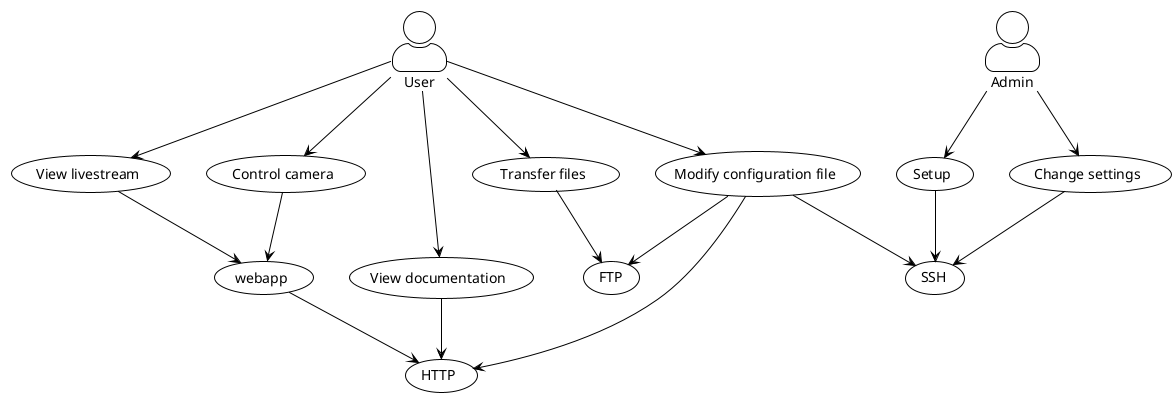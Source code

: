 @startuml
!theme plain
skinparam actorStyle awesome
"User" as user
"Admin" as admin
admin --> (Change settings)
admin --> (Setup)
(Setup) --> (SSH)
(Change settings) --> (SSH)
user --> (Transfer files)
(Transfer files) --> (FTP)
user --> (Modify configuration file)
(Modify configuration file) --> (FTP)
(Modify configuration file) --> (SSH)
(Modify configuration file) --> (HTTP)
user --> (View livestream)
user --> (Control camera)
(View livestream) --> (webapp)
(Control camera) --> (webapp)
(webapp) --> (HTTP)
user --> (View documentation)
(View documentation) --> (HTTP)
@enduml
